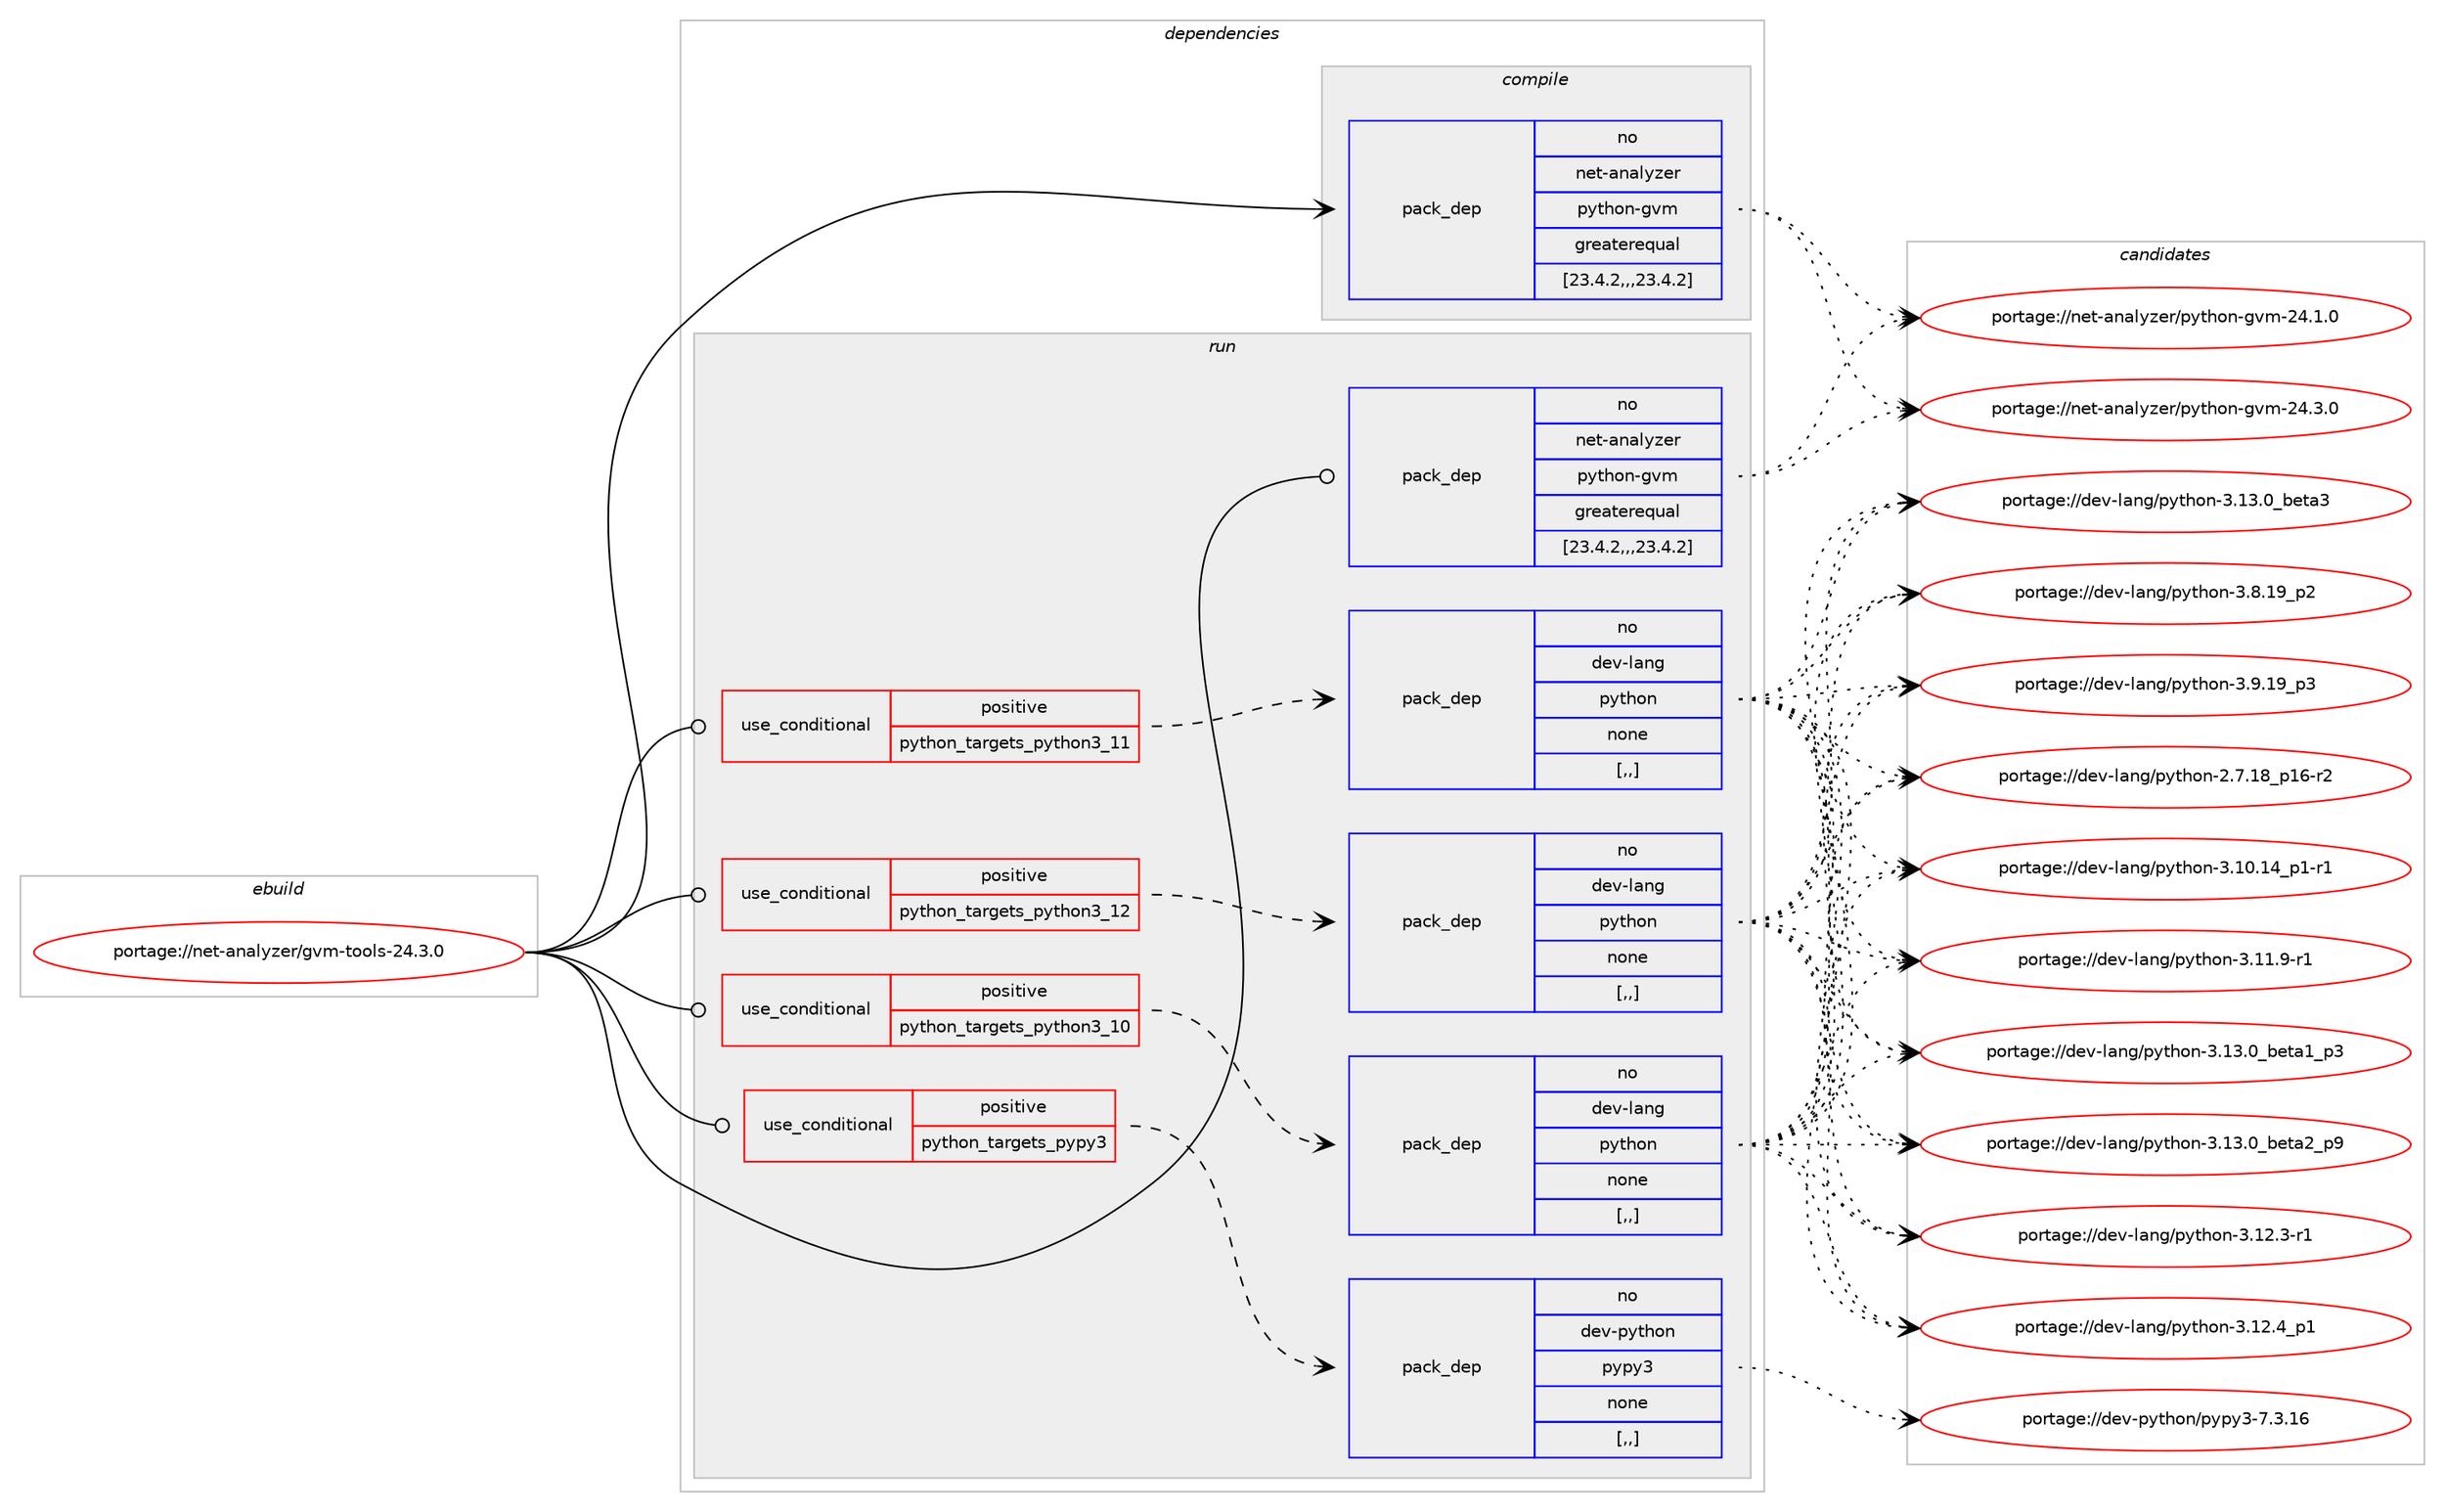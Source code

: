 digraph prolog {

# *************
# Graph options
# *************

newrank=true;
concentrate=true;
compound=true;
graph [rankdir=LR,fontname=Helvetica,fontsize=10,ranksep=1.5];#, ranksep=2.5, nodesep=0.2];
edge  [arrowhead=vee];
node  [fontname=Helvetica,fontsize=10];

# **********
# The ebuild
# **********

subgraph cluster_leftcol {
color=gray;
rank=same;
label=<<i>ebuild</i>>;
id [label="portage://net-analyzer/gvm-tools-24.3.0", color=red, width=4, href="../net-analyzer/gvm-tools-24.3.0.svg"];
}

# ****************
# The dependencies
# ****************

subgraph cluster_midcol {
color=gray;
label=<<i>dependencies</i>>;
subgraph cluster_compile {
fillcolor="#eeeeee";
style=filled;
label=<<i>compile</i>>;
subgraph pack242312 {
dependency329516 [label=<<TABLE BORDER="0" CELLBORDER="1" CELLSPACING="0" CELLPADDING="4" WIDTH="220"><TR><TD ROWSPAN="6" CELLPADDING="30">pack_dep</TD></TR><TR><TD WIDTH="110">no</TD></TR><TR><TD>net-analyzer</TD></TR><TR><TD>python-gvm</TD></TR><TR><TD>greaterequal</TD></TR><TR><TD>[23.4.2,,,23.4.2]</TD></TR></TABLE>>, shape=none, color=blue];
}
id:e -> dependency329516:w [weight=20,style="solid",arrowhead="vee"];
}
subgraph cluster_compileandrun {
fillcolor="#eeeeee";
style=filled;
label=<<i>compile and run</i>>;
}
subgraph cluster_run {
fillcolor="#eeeeee";
style=filled;
label=<<i>run</i>>;
subgraph cond84708 {
dependency329517 [label=<<TABLE BORDER="0" CELLBORDER="1" CELLSPACING="0" CELLPADDING="4"><TR><TD ROWSPAN="3" CELLPADDING="10">use_conditional</TD></TR><TR><TD>positive</TD></TR><TR><TD>python_targets_pypy3</TD></TR></TABLE>>, shape=none, color=red];
subgraph pack242313 {
dependency329518 [label=<<TABLE BORDER="0" CELLBORDER="1" CELLSPACING="0" CELLPADDING="4" WIDTH="220"><TR><TD ROWSPAN="6" CELLPADDING="30">pack_dep</TD></TR><TR><TD WIDTH="110">no</TD></TR><TR><TD>dev-python</TD></TR><TR><TD>pypy3</TD></TR><TR><TD>none</TD></TR><TR><TD>[,,]</TD></TR></TABLE>>, shape=none, color=blue];
}
dependency329517:e -> dependency329518:w [weight=20,style="dashed",arrowhead="vee"];
}
id:e -> dependency329517:w [weight=20,style="solid",arrowhead="odot"];
subgraph cond84709 {
dependency329519 [label=<<TABLE BORDER="0" CELLBORDER="1" CELLSPACING="0" CELLPADDING="4"><TR><TD ROWSPAN="3" CELLPADDING="10">use_conditional</TD></TR><TR><TD>positive</TD></TR><TR><TD>python_targets_python3_10</TD></TR></TABLE>>, shape=none, color=red];
subgraph pack242314 {
dependency329520 [label=<<TABLE BORDER="0" CELLBORDER="1" CELLSPACING="0" CELLPADDING="4" WIDTH="220"><TR><TD ROWSPAN="6" CELLPADDING="30">pack_dep</TD></TR><TR><TD WIDTH="110">no</TD></TR><TR><TD>dev-lang</TD></TR><TR><TD>python</TD></TR><TR><TD>none</TD></TR><TR><TD>[,,]</TD></TR></TABLE>>, shape=none, color=blue];
}
dependency329519:e -> dependency329520:w [weight=20,style="dashed",arrowhead="vee"];
}
id:e -> dependency329519:w [weight=20,style="solid",arrowhead="odot"];
subgraph cond84710 {
dependency329521 [label=<<TABLE BORDER="0" CELLBORDER="1" CELLSPACING="0" CELLPADDING="4"><TR><TD ROWSPAN="3" CELLPADDING="10">use_conditional</TD></TR><TR><TD>positive</TD></TR><TR><TD>python_targets_python3_11</TD></TR></TABLE>>, shape=none, color=red];
subgraph pack242315 {
dependency329522 [label=<<TABLE BORDER="0" CELLBORDER="1" CELLSPACING="0" CELLPADDING="4" WIDTH="220"><TR><TD ROWSPAN="6" CELLPADDING="30">pack_dep</TD></TR><TR><TD WIDTH="110">no</TD></TR><TR><TD>dev-lang</TD></TR><TR><TD>python</TD></TR><TR><TD>none</TD></TR><TR><TD>[,,]</TD></TR></TABLE>>, shape=none, color=blue];
}
dependency329521:e -> dependency329522:w [weight=20,style="dashed",arrowhead="vee"];
}
id:e -> dependency329521:w [weight=20,style="solid",arrowhead="odot"];
subgraph cond84711 {
dependency329523 [label=<<TABLE BORDER="0" CELLBORDER="1" CELLSPACING="0" CELLPADDING="4"><TR><TD ROWSPAN="3" CELLPADDING="10">use_conditional</TD></TR><TR><TD>positive</TD></TR><TR><TD>python_targets_python3_12</TD></TR></TABLE>>, shape=none, color=red];
subgraph pack242316 {
dependency329524 [label=<<TABLE BORDER="0" CELLBORDER="1" CELLSPACING="0" CELLPADDING="4" WIDTH="220"><TR><TD ROWSPAN="6" CELLPADDING="30">pack_dep</TD></TR><TR><TD WIDTH="110">no</TD></TR><TR><TD>dev-lang</TD></TR><TR><TD>python</TD></TR><TR><TD>none</TD></TR><TR><TD>[,,]</TD></TR></TABLE>>, shape=none, color=blue];
}
dependency329523:e -> dependency329524:w [weight=20,style="dashed",arrowhead="vee"];
}
id:e -> dependency329523:w [weight=20,style="solid",arrowhead="odot"];
subgraph pack242317 {
dependency329525 [label=<<TABLE BORDER="0" CELLBORDER="1" CELLSPACING="0" CELLPADDING="4" WIDTH="220"><TR><TD ROWSPAN="6" CELLPADDING="30">pack_dep</TD></TR><TR><TD WIDTH="110">no</TD></TR><TR><TD>net-analyzer</TD></TR><TR><TD>python-gvm</TD></TR><TR><TD>greaterequal</TD></TR><TR><TD>[23.4.2,,,23.4.2]</TD></TR></TABLE>>, shape=none, color=blue];
}
id:e -> dependency329525:w [weight=20,style="solid",arrowhead="odot"];
}
}

# **************
# The candidates
# **************

subgraph cluster_choices {
rank=same;
color=gray;
label=<<i>candidates</i>>;

subgraph choice242312 {
color=black;
nodesep=1;
choice110101116459711097108121122101114471121211161041111104510311810945505246494648 [label="portage://net-analyzer/python-gvm-24.1.0", color=red, width=4,href="../net-analyzer/python-gvm-24.1.0.svg"];
choice110101116459711097108121122101114471121211161041111104510311810945505246514648 [label="portage://net-analyzer/python-gvm-24.3.0", color=red, width=4,href="../net-analyzer/python-gvm-24.3.0.svg"];
dependency329516:e -> choice110101116459711097108121122101114471121211161041111104510311810945505246494648:w [style=dotted,weight="100"];
dependency329516:e -> choice110101116459711097108121122101114471121211161041111104510311810945505246514648:w [style=dotted,weight="100"];
}
subgraph choice242313 {
color=black;
nodesep=1;
choice10010111845112121116104111110471121211121215145554651464954 [label="portage://dev-python/pypy3-7.3.16", color=red, width=4,href="../dev-python/pypy3-7.3.16.svg"];
dependency329518:e -> choice10010111845112121116104111110471121211121215145554651464954:w [style=dotted,weight="100"];
}
subgraph choice242314 {
color=black;
nodesep=1;
choice100101118451089711010347112121116104111110455046554649569511249544511450 [label="portage://dev-lang/python-2.7.18_p16-r2", color=red, width=4,href="../dev-lang/python-2.7.18_p16-r2.svg"];
choice100101118451089711010347112121116104111110455146494846495295112494511449 [label="portage://dev-lang/python-3.10.14_p1-r1", color=red, width=4,href="../dev-lang/python-3.10.14_p1-r1.svg"];
choice100101118451089711010347112121116104111110455146494946574511449 [label="portage://dev-lang/python-3.11.9-r1", color=red, width=4,href="../dev-lang/python-3.11.9-r1.svg"];
choice100101118451089711010347112121116104111110455146495046514511449 [label="portage://dev-lang/python-3.12.3-r1", color=red, width=4,href="../dev-lang/python-3.12.3-r1.svg"];
choice100101118451089711010347112121116104111110455146495046529511249 [label="portage://dev-lang/python-3.12.4_p1", color=red, width=4,href="../dev-lang/python-3.12.4_p1.svg"];
choice10010111845108971101034711212111610411111045514649514648959810111697499511251 [label="portage://dev-lang/python-3.13.0_beta1_p3", color=red, width=4,href="../dev-lang/python-3.13.0_beta1_p3.svg"];
choice10010111845108971101034711212111610411111045514649514648959810111697509511257 [label="portage://dev-lang/python-3.13.0_beta2_p9", color=red, width=4,href="../dev-lang/python-3.13.0_beta2_p9.svg"];
choice1001011184510897110103471121211161041111104551464951464895981011169751 [label="portage://dev-lang/python-3.13.0_beta3", color=red, width=4,href="../dev-lang/python-3.13.0_beta3.svg"];
choice100101118451089711010347112121116104111110455146564649579511250 [label="portage://dev-lang/python-3.8.19_p2", color=red, width=4,href="../dev-lang/python-3.8.19_p2.svg"];
choice100101118451089711010347112121116104111110455146574649579511251 [label="portage://dev-lang/python-3.9.19_p3", color=red, width=4,href="../dev-lang/python-3.9.19_p3.svg"];
dependency329520:e -> choice100101118451089711010347112121116104111110455046554649569511249544511450:w [style=dotted,weight="100"];
dependency329520:e -> choice100101118451089711010347112121116104111110455146494846495295112494511449:w [style=dotted,weight="100"];
dependency329520:e -> choice100101118451089711010347112121116104111110455146494946574511449:w [style=dotted,weight="100"];
dependency329520:e -> choice100101118451089711010347112121116104111110455146495046514511449:w [style=dotted,weight="100"];
dependency329520:e -> choice100101118451089711010347112121116104111110455146495046529511249:w [style=dotted,weight="100"];
dependency329520:e -> choice10010111845108971101034711212111610411111045514649514648959810111697499511251:w [style=dotted,weight="100"];
dependency329520:e -> choice10010111845108971101034711212111610411111045514649514648959810111697509511257:w [style=dotted,weight="100"];
dependency329520:e -> choice1001011184510897110103471121211161041111104551464951464895981011169751:w [style=dotted,weight="100"];
dependency329520:e -> choice100101118451089711010347112121116104111110455146564649579511250:w [style=dotted,weight="100"];
dependency329520:e -> choice100101118451089711010347112121116104111110455146574649579511251:w [style=dotted,weight="100"];
}
subgraph choice242315 {
color=black;
nodesep=1;
choice100101118451089711010347112121116104111110455046554649569511249544511450 [label="portage://dev-lang/python-2.7.18_p16-r2", color=red, width=4,href="../dev-lang/python-2.7.18_p16-r2.svg"];
choice100101118451089711010347112121116104111110455146494846495295112494511449 [label="portage://dev-lang/python-3.10.14_p1-r1", color=red, width=4,href="../dev-lang/python-3.10.14_p1-r1.svg"];
choice100101118451089711010347112121116104111110455146494946574511449 [label="portage://dev-lang/python-3.11.9-r1", color=red, width=4,href="../dev-lang/python-3.11.9-r1.svg"];
choice100101118451089711010347112121116104111110455146495046514511449 [label="portage://dev-lang/python-3.12.3-r1", color=red, width=4,href="../dev-lang/python-3.12.3-r1.svg"];
choice100101118451089711010347112121116104111110455146495046529511249 [label="portage://dev-lang/python-3.12.4_p1", color=red, width=4,href="../dev-lang/python-3.12.4_p1.svg"];
choice10010111845108971101034711212111610411111045514649514648959810111697499511251 [label="portage://dev-lang/python-3.13.0_beta1_p3", color=red, width=4,href="../dev-lang/python-3.13.0_beta1_p3.svg"];
choice10010111845108971101034711212111610411111045514649514648959810111697509511257 [label="portage://dev-lang/python-3.13.0_beta2_p9", color=red, width=4,href="../dev-lang/python-3.13.0_beta2_p9.svg"];
choice1001011184510897110103471121211161041111104551464951464895981011169751 [label="portage://dev-lang/python-3.13.0_beta3", color=red, width=4,href="../dev-lang/python-3.13.0_beta3.svg"];
choice100101118451089711010347112121116104111110455146564649579511250 [label="portage://dev-lang/python-3.8.19_p2", color=red, width=4,href="../dev-lang/python-3.8.19_p2.svg"];
choice100101118451089711010347112121116104111110455146574649579511251 [label="portage://dev-lang/python-3.9.19_p3", color=red, width=4,href="../dev-lang/python-3.9.19_p3.svg"];
dependency329522:e -> choice100101118451089711010347112121116104111110455046554649569511249544511450:w [style=dotted,weight="100"];
dependency329522:e -> choice100101118451089711010347112121116104111110455146494846495295112494511449:w [style=dotted,weight="100"];
dependency329522:e -> choice100101118451089711010347112121116104111110455146494946574511449:w [style=dotted,weight="100"];
dependency329522:e -> choice100101118451089711010347112121116104111110455146495046514511449:w [style=dotted,weight="100"];
dependency329522:e -> choice100101118451089711010347112121116104111110455146495046529511249:w [style=dotted,weight="100"];
dependency329522:e -> choice10010111845108971101034711212111610411111045514649514648959810111697499511251:w [style=dotted,weight="100"];
dependency329522:e -> choice10010111845108971101034711212111610411111045514649514648959810111697509511257:w [style=dotted,weight="100"];
dependency329522:e -> choice1001011184510897110103471121211161041111104551464951464895981011169751:w [style=dotted,weight="100"];
dependency329522:e -> choice100101118451089711010347112121116104111110455146564649579511250:w [style=dotted,weight="100"];
dependency329522:e -> choice100101118451089711010347112121116104111110455146574649579511251:w [style=dotted,weight="100"];
}
subgraph choice242316 {
color=black;
nodesep=1;
choice100101118451089711010347112121116104111110455046554649569511249544511450 [label="portage://dev-lang/python-2.7.18_p16-r2", color=red, width=4,href="../dev-lang/python-2.7.18_p16-r2.svg"];
choice100101118451089711010347112121116104111110455146494846495295112494511449 [label="portage://dev-lang/python-3.10.14_p1-r1", color=red, width=4,href="../dev-lang/python-3.10.14_p1-r1.svg"];
choice100101118451089711010347112121116104111110455146494946574511449 [label="portage://dev-lang/python-3.11.9-r1", color=red, width=4,href="../dev-lang/python-3.11.9-r1.svg"];
choice100101118451089711010347112121116104111110455146495046514511449 [label="portage://dev-lang/python-3.12.3-r1", color=red, width=4,href="../dev-lang/python-3.12.3-r1.svg"];
choice100101118451089711010347112121116104111110455146495046529511249 [label="portage://dev-lang/python-3.12.4_p1", color=red, width=4,href="../dev-lang/python-3.12.4_p1.svg"];
choice10010111845108971101034711212111610411111045514649514648959810111697499511251 [label="portage://dev-lang/python-3.13.0_beta1_p3", color=red, width=4,href="../dev-lang/python-3.13.0_beta1_p3.svg"];
choice10010111845108971101034711212111610411111045514649514648959810111697509511257 [label="portage://dev-lang/python-3.13.0_beta2_p9", color=red, width=4,href="../dev-lang/python-3.13.0_beta2_p9.svg"];
choice1001011184510897110103471121211161041111104551464951464895981011169751 [label="portage://dev-lang/python-3.13.0_beta3", color=red, width=4,href="../dev-lang/python-3.13.0_beta3.svg"];
choice100101118451089711010347112121116104111110455146564649579511250 [label="portage://dev-lang/python-3.8.19_p2", color=red, width=4,href="../dev-lang/python-3.8.19_p2.svg"];
choice100101118451089711010347112121116104111110455146574649579511251 [label="portage://dev-lang/python-3.9.19_p3", color=red, width=4,href="../dev-lang/python-3.9.19_p3.svg"];
dependency329524:e -> choice100101118451089711010347112121116104111110455046554649569511249544511450:w [style=dotted,weight="100"];
dependency329524:e -> choice100101118451089711010347112121116104111110455146494846495295112494511449:w [style=dotted,weight="100"];
dependency329524:e -> choice100101118451089711010347112121116104111110455146494946574511449:w [style=dotted,weight="100"];
dependency329524:e -> choice100101118451089711010347112121116104111110455146495046514511449:w [style=dotted,weight="100"];
dependency329524:e -> choice100101118451089711010347112121116104111110455146495046529511249:w [style=dotted,weight="100"];
dependency329524:e -> choice10010111845108971101034711212111610411111045514649514648959810111697499511251:w [style=dotted,weight="100"];
dependency329524:e -> choice10010111845108971101034711212111610411111045514649514648959810111697509511257:w [style=dotted,weight="100"];
dependency329524:e -> choice1001011184510897110103471121211161041111104551464951464895981011169751:w [style=dotted,weight="100"];
dependency329524:e -> choice100101118451089711010347112121116104111110455146564649579511250:w [style=dotted,weight="100"];
dependency329524:e -> choice100101118451089711010347112121116104111110455146574649579511251:w [style=dotted,weight="100"];
}
subgraph choice242317 {
color=black;
nodesep=1;
choice110101116459711097108121122101114471121211161041111104510311810945505246494648 [label="portage://net-analyzer/python-gvm-24.1.0", color=red, width=4,href="../net-analyzer/python-gvm-24.1.0.svg"];
choice110101116459711097108121122101114471121211161041111104510311810945505246514648 [label="portage://net-analyzer/python-gvm-24.3.0", color=red, width=4,href="../net-analyzer/python-gvm-24.3.0.svg"];
dependency329525:e -> choice110101116459711097108121122101114471121211161041111104510311810945505246494648:w [style=dotted,weight="100"];
dependency329525:e -> choice110101116459711097108121122101114471121211161041111104510311810945505246514648:w [style=dotted,weight="100"];
}
}

}
